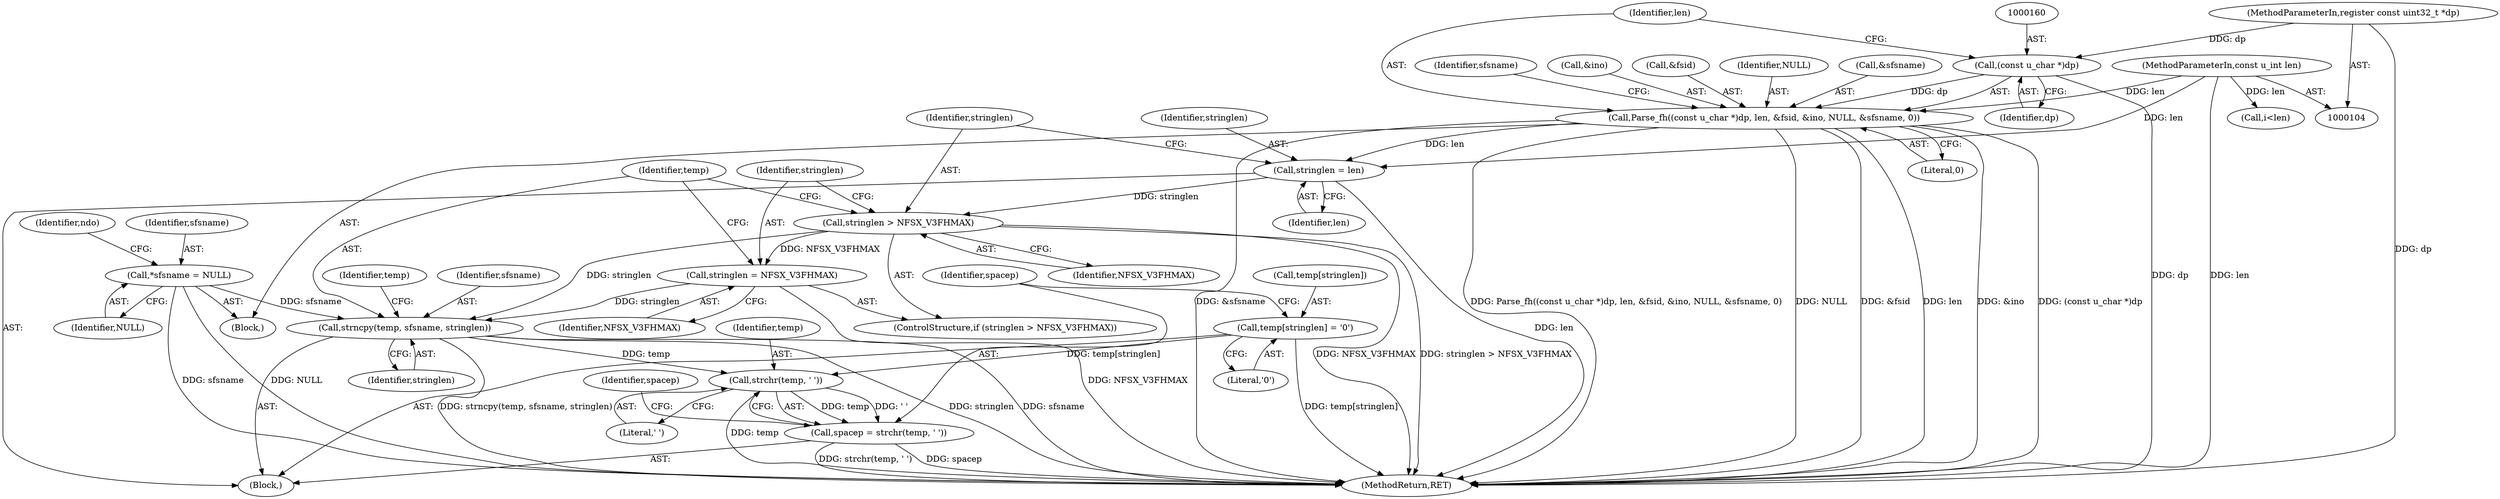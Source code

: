 digraph "0_tcpdump_7a923447fd49a069a0fd3b6c3547438ab5ee2123@API" {
"1000197" [label="(Call,strchr(temp, ' '))"];
"1000186" [label="(Call,strncpy(temp, sfsname, stringlen))"];
"1000112" [label="(Call,*sfsname = NULL)"];
"1000183" [label="(Call,stringlen = NFSX_V3FHMAX)"];
"1000180" [label="(Call,stringlen > NFSX_V3FHMAX)"];
"1000176" [label="(Call,stringlen = len)"];
"1000158" [label="(Call,Parse_fh((const u_char *)dp, len, &fsid, &ino, NULL, &sfsname, 0))"];
"1000159" [label="(Call,(const u_char *)dp)"];
"1000106" [label="(MethodParameterIn,register const uint32_t *dp)"];
"1000107" [label="(MethodParameterIn,const u_int len)"];
"1000190" [label="(Call,temp[stringlen] = '\0')"];
"1000195" [label="(Call,spacep = strchr(temp, ' '))"];
"1000180" [label="(Call,stringlen > NFSX_V3FHMAX)"];
"1000190" [label="(Call,temp[stringlen] = '\0')"];
"1000188" [label="(Identifier,sfsname)"];
"1000112" [label="(Call,*sfsname = NULL)"];
"1000170" [label="(Literal,0)"];
"1000107" [label="(MethodParameterIn,const u_int len)"];
"1000192" [label="(Identifier,temp)"];
"1000158" [label="(Call,Parse_fh((const u_char *)dp, len, &fsid, &ino, NULL, &sfsname, 0))"];
"1000255" [label="(MethodReturn,RET)"];
"1000187" [label="(Identifier,temp)"];
"1000183" [label="(Call,stringlen = NFSX_V3FHMAX)"];
"1000114" [label="(Identifier,NULL)"];
"1000178" [label="(Identifier,len)"];
"1000159" [label="(Call,(const u_char *)dp)"];
"1000199" [label="(Literal,' ')"];
"1000184" [label="(Identifier,stringlen)"];
"1000194" [label="(Literal,'\0')"];
"1000186" [label="(Call,strncpy(temp, sfsname, stringlen))"];
"1000113" [label="(Identifier,sfsname)"];
"1000181" [label="(Identifier,stringlen)"];
"1000185" [label="(Identifier,NFSX_V3FHMAX)"];
"1000196" [label="(Identifier,spacep)"];
"1000134" [label="(Call,i<len)"];
"1000162" [label="(Identifier,len)"];
"1000189" [label="(Identifier,stringlen)"];
"1000176" [label="(Call,stringlen = len)"];
"1000118" [label="(Identifier,ndo)"];
"1000108" [label="(Block,)"];
"1000172" [label="(Identifier,sfsname)"];
"1000165" [label="(Call,&ino)"];
"1000195" [label="(Call,spacep = strchr(temp, ' '))"];
"1000173" [label="(Block,)"];
"1000163" [label="(Call,&fsid)"];
"1000161" [label="(Identifier,dp)"];
"1000182" [label="(Identifier,NFSX_V3FHMAX)"];
"1000106" [label="(MethodParameterIn,register const uint32_t *dp)"];
"1000198" [label="(Identifier,temp)"];
"1000167" [label="(Identifier,NULL)"];
"1000201" [label="(Identifier,spacep)"];
"1000191" [label="(Call,temp[stringlen])"];
"1000179" [label="(ControlStructure,if (stringlen > NFSX_V3FHMAX))"];
"1000177" [label="(Identifier,stringlen)"];
"1000197" [label="(Call,strchr(temp, ' '))"];
"1000168" [label="(Call,&sfsname)"];
"1000197" -> "1000195"  [label="AST: "];
"1000197" -> "1000199"  [label="CFG: "];
"1000198" -> "1000197"  [label="AST: "];
"1000199" -> "1000197"  [label="AST: "];
"1000195" -> "1000197"  [label="CFG: "];
"1000197" -> "1000255"  [label="DDG: temp"];
"1000197" -> "1000195"  [label="DDG: temp"];
"1000197" -> "1000195"  [label="DDG: ' '"];
"1000186" -> "1000197"  [label="DDG: temp"];
"1000190" -> "1000197"  [label="DDG: temp[stringlen]"];
"1000186" -> "1000173"  [label="AST: "];
"1000186" -> "1000189"  [label="CFG: "];
"1000187" -> "1000186"  [label="AST: "];
"1000188" -> "1000186"  [label="AST: "];
"1000189" -> "1000186"  [label="AST: "];
"1000192" -> "1000186"  [label="CFG: "];
"1000186" -> "1000255"  [label="DDG: sfsname"];
"1000186" -> "1000255"  [label="DDG: strncpy(temp, sfsname, stringlen)"];
"1000186" -> "1000255"  [label="DDG: stringlen"];
"1000112" -> "1000186"  [label="DDG: sfsname"];
"1000183" -> "1000186"  [label="DDG: stringlen"];
"1000180" -> "1000186"  [label="DDG: stringlen"];
"1000112" -> "1000108"  [label="AST: "];
"1000112" -> "1000114"  [label="CFG: "];
"1000113" -> "1000112"  [label="AST: "];
"1000114" -> "1000112"  [label="AST: "];
"1000118" -> "1000112"  [label="CFG: "];
"1000112" -> "1000255"  [label="DDG: NULL"];
"1000112" -> "1000255"  [label="DDG: sfsname"];
"1000183" -> "1000179"  [label="AST: "];
"1000183" -> "1000185"  [label="CFG: "];
"1000184" -> "1000183"  [label="AST: "];
"1000185" -> "1000183"  [label="AST: "];
"1000187" -> "1000183"  [label="CFG: "];
"1000183" -> "1000255"  [label="DDG: NFSX_V3FHMAX"];
"1000180" -> "1000183"  [label="DDG: NFSX_V3FHMAX"];
"1000180" -> "1000179"  [label="AST: "];
"1000180" -> "1000182"  [label="CFG: "];
"1000181" -> "1000180"  [label="AST: "];
"1000182" -> "1000180"  [label="AST: "];
"1000184" -> "1000180"  [label="CFG: "];
"1000187" -> "1000180"  [label="CFG: "];
"1000180" -> "1000255"  [label="DDG: NFSX_V3FHMAX"];
"1000180" -> "1000255"  [label="DDG: stringlen > NFSX_V3FHMAX"];
"1000176" -> "1000180"  [label="DDG: stringlen"];
"1000176" -> "1000173"  [label="AST: "];
"1000176" -> "1000178"  [label="CFG: "];
"1000177" -> "1000176"  [label="AST: "];
"1000178" -> "1000176"  [label="AST: "];
"1000181" -> "1000176"  [label="CFG: "];
"1000176" -> "1000255"  [label="DDG: len"];
"1000158" -> "1000176"  [label="DDG: len"];
"1000107" -> "1000176"  [label="DDG: len"];
"1000158" -> "1000108"  [label="AST: "];
"1000158" -> "1000170"  [label="CFG: "];
"1000159" -> "1000158"  [label="AST: "];
"1000162" -> "1000158"  [label="AST: "];
"1000163" -> "1000158"  [label="AST: "];
"1000165" -> "1000158"  [label="AST: "];
"1000167" -> "1000158"  [label="AST: "];
"1000168" -> "1000158"  [label="AST: "];
"1000170" -> "1000158"  [label="AST: "];
"1000172" -> "1000158"  [label="CFG: "];
"1000158" -> "1000255"  [label="DDG: (const u_char *)dp"];
"1000158" -> "1000255"  [label="DDG: &sfsname"];
"1000158" -> "1000255"  [label="DDG: Parse_fh((const u_char *)dp, len, &fsid, &ino, NULL, &sfsname, 0)"];
"1000158" -> "1000255"  [label="DDG: NULL"];
"1000158" -> "1000255"  [label="DDG: &fsid"];
"1000158" -> "1000255"  [label="DDG: len"];
"1000158" -> "1000255"  [label="DDG: &ino"];
"1000159" -> "1000158"  [label="DDG: dp"];
"1000107" -> "1000158"  [label="DDG: len"];
"1000159" -> "1000161"  [label="CFG: "];
"1000160" -> "1000159"  [label="AST: "];
"1000161" -> "1000159"  [label="AST: "];
"1000162" -> "1000159"  [label="CFG: "];
"1000159" -> "1000255"  [label="DDG: dp"];
"1000106" -> "1000159"  [label="DDG: dp"];
"1000106" -> "1000104"  [label="AST: "];
"1000106" -> "1000255"  [label="DDG: dp"];
"1000107" -> "1000104"  [label="AST: "];
"1000107" -> "1000255"  [label="DDG: len"];
"1000107" -> "1000134"  [label="DDG: len"];
"1000190" -> "1000173"  [label="AST: "];
"1000190" -> "1000194"  [label="CFG: "];
"1000191" -> "1000190"  [label="AST: "];
"1000194" -> "1000190"  [label="AST: "];
"1000196" -> "1000190"  [label="CFG: "];
"1000190" -> "1000255"  [label="DDG: temp[stringlen]"];
"1000195" -> "1000173"  [label="AST: "];
"1000196" -> "1000195"  [label="AST: "];
"1000201" -> "1000195"  [label="CFG: "];
"1000195" -> "1000255"  [label="DDG: strchr(temp, ' ')"];
"1000195" -> "1000255"  [label="DDG: spacep"];
}
